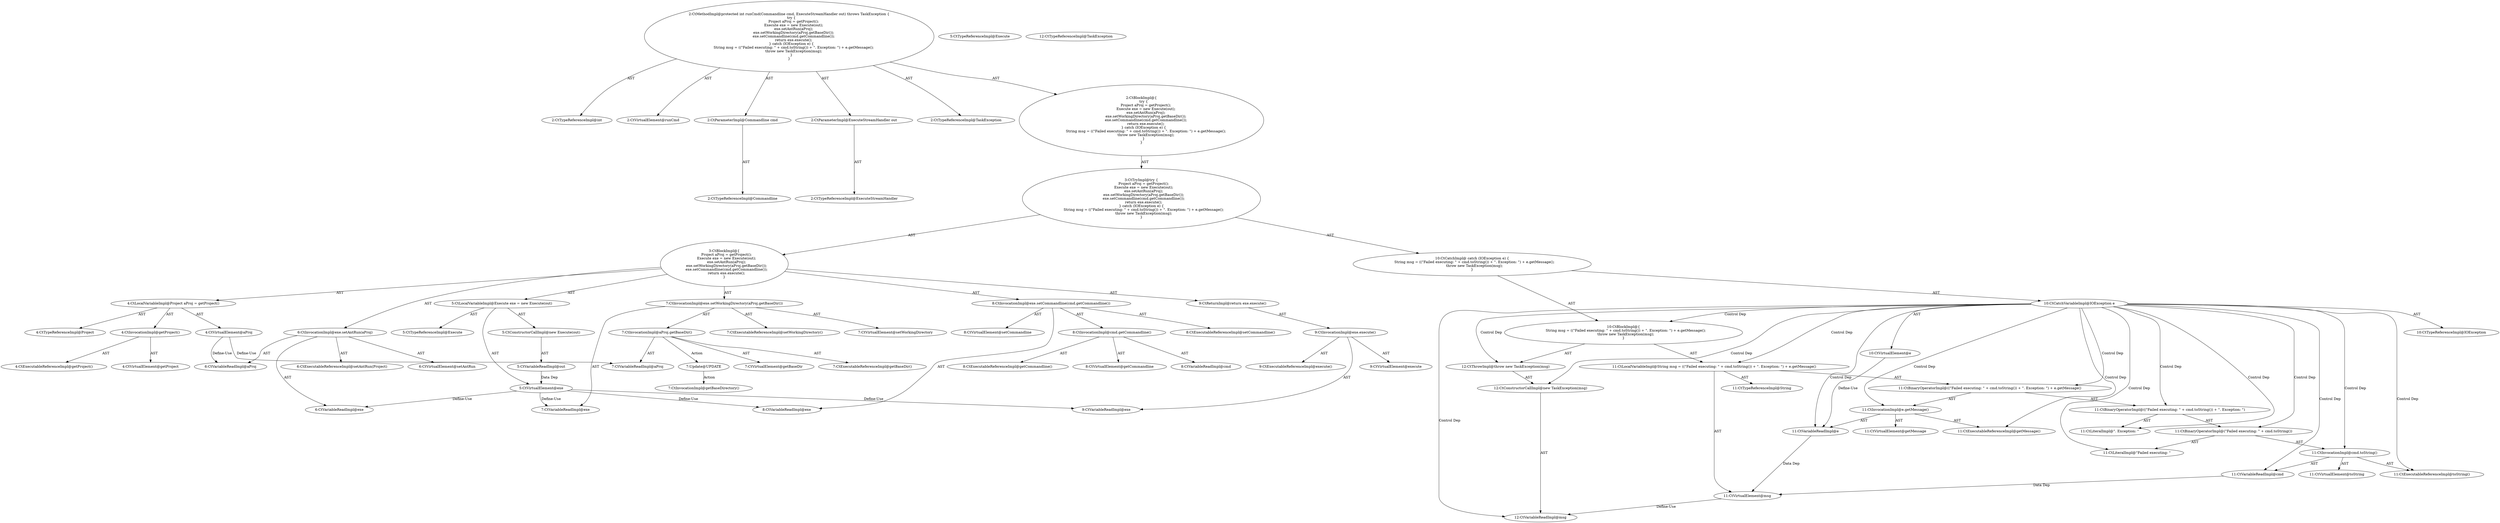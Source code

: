 digraph "runCmd#?,Commandline,ExecuteStreamHandler" {
0 [label="2:CtTypeReferenceImpl@int" shape=ellipse]
1 [label="2:CtVirtualElement@runCmd" shape=ellipse]
2 [label="2:CtParameterImpl@Commandline cmd" shape=ellipse]
3 [label="2:CtTypeReferenceImpl@Commandline" shape=ellipse]
4 [label="2:CtParameterImpl@ExecuteStreamHandler out" shape=ellipse]
5 [label="2:CtTypeReferenceImpl@ExecuteStreamHandler" shape=ellipse]
6 [label="2:CtTypeReferenceImpl@TaskException" shape=ellipse]
7 [label="4:CtTypeReferenceImpl@Project" shape=ellipse]
8 [label="4:CtExecutableReferenceImpl@getProject()" shape=ellipse]
9 [label="4:CtVirtualElement@getProject" shape=ellipse]
10 [label="4:CtInvocationImpl@getProject()" shape=ellipse]
11 [label="4:CtVirtualElement@aProj" shape=ellipse]
12 [label="4:CtLocalVariableImpl@Project aProj = getProject()" shape=ellipse]
13 [label="5:CtTypeReferenceImpl@Execute" shape=ellipse]
14 [label="5:CtTypeReferenceImpl@Execute" shape=ellipse]
15 [label="5:CtVariableReadImpl@out" shape=ellipse]
16 [label="5:CtConstructorCallImpl@new Execute(out)" shape=ellipse]
17 [label="5:CtVirtualElement@exe" shape=ellipse]
18 [label="5:CtLocalVariableImpl@Execute exe = new Execute(out)" shape=ellipse]
19 [label="6:CtExecutableReferenceImpl@setAntRun(Project)" shape=ellipse]
20 [label="6:CtVirtualElement@setAntRun" shape=ellipse]
21 [label="6:CtVariableReadImpl@exe" shape=ellipse]
22 [label="6:CtVariableReadImpl@aProj" shape=ellipse]
23 [label="6:CtInvocationImpl@exe.setAntRun(aProj)" shape=ellipse]
24 [label="7:CtExecutableReferenceImpl@setWorkingDirectory()" shape=ellipse]
25 [label="7:CtVirtualElement@setWorkingDirectory" shape=ellipse]
26 [label="7:CtVariableReadImpl@exe" shape=ellipse]
27 [label="7:CtExecutableReferenceImpl@getBaseDir()" shape=ellipse]
28 [label="7:CtVirtualElement@getBaseDir" shape=ellipse]
29 [label="7:CtVariableReadImpl@aProj" shape=ellipse]
30 [label="7:CtInvocationImpl@aProj.getBaseDir()" shape=ellipse]
31 [label="7:CtInvocationImpl@exe.setWorkingDirectory(aProj.getBaseDir())" shape=ellipse]
32 [label="8:CtExecutableReferenceImpl@setCommandline()" shape=ellipse]
33 [label="8:CtVirtualElement@setCommandline" shape=ellipse]
34 [label="8:CtVariableReadImpl@exe" shape=ellipse]
35 [label="8:CtExecutableReferenceImpl@getCommandline()" shape=ellipse]
36 [label="8:CtVirtualElement@getCommandline" shape=ellipse]
37 [label="8:CtVariableReadImpl@cmd" shape=ellipse]
38 [label="8:CtInvocationImpl@cmd.getCommandline()" shape=ellipse]
39 [label="8:CtInvocationImpl@exe.setCommandline(cmd.getCommandline())" shape=ellipse]
40 [label="9:CtExecutableReferenceImpl@execute()" shape=ellipse]
41 [label="9:CtVirtualElement@execute" shape=ellipse]
42 [label="9:CtVariableReadImpl@exe" shape=ellipse]
43 [label="9:CtInvocationImpl@exe.execute()" shape=ellipse]
44 [label="9:CtReturnImpl@return exe.execute()" shape=ellipse]
45 [label="3:CtBlockImpl@\{
    Project aProj = getProject();
    Execute exe = new Execute(out);
    exe.setAntRun(aProj);
    exe.setWorkingDirectory(aProj.getBaseDir());
    exe.setCommandline(cmd.getCommandline());
    return exe.execute();
\}" shape=ellipse]
46 [label="10:CtVirtualElement@e" shape=ellipse]
47 [label="10:CtTypeReferenceImpl@IOException" shape=ellipse]
48 [label="10:CtCatchVariableImpl@IOException e" shape=ellipse]
49 [label="11:CtTypeReferenceImpl@String" shape=ellipse]
50 [label="11:CtLiteralImpl@\"Failed executing: \"" shape=ellipse]
51 [label="11:CtExecutableReferenceImpl@toString()" shape=ellipse]
52 [label="11:CtVirtualElement@toString" shape=ellipse]
53 [label="11:CtVariableReadImpl@cmd" shape=ellipse]
54 [label="11:CtInvocationImpl@cmd.toString()" shape=ellipse]
55 [label="11:CtBinaryOperatorImpl@(\"Failed executing: \" + cmd.toString())" shape=ellipse]
56 [label="11:CtLiteralImpl@\". Exception: \"" shape=ellipse]
57 [label="11:CtBinaryOperatorImpl@((\"Failed executing: \" + cmd.toString()) + \". Exception: \")" shape=ellipse]
58 [label="11:CtExecutableReferenceImpl@getMessage()" shape=ellipse]
59 [label="11:CtVirtualElement@getMessage" shape=ellipse]
60 [label="11:CtVariableReadImpl@e" shape=ellipse]
61 [label="11:CtInvocationImpl@e.getMessage()" shape=ellipse]
62 [label="11:CtBinaryOperatorImpl@((\"Failed executing: \" + cmd.toString()) + \". Exception: \") + e.getMessage()" shape=ellipse]
63 [label="11:CtVirtualElement@msg" shape=ellipse]
64 [label="11:CtLocalVariableImpl@String msg = ((\"Failed executing: \" + cmd.toString()) + \". Exception: \") + e.getMessage()" shape=ellipse]
65 [label="12:CtTypeReferenceImpl@TaskException" shape=ellipse]
66 [label="12:CtVariableReadImpl@msg" shape=ellipse]
67 [label="12:CtConstructorCallImpl@new TaskException(msg)" shape=ellipse]
68 [label="12:CtThrowImpl@throw new TaskException(msg)" shape=ellipse]
69 [label="10:CtBlockImpl@\{
    String msg = ((\"Failed executing: \" + cmd.toString()) + \". Exception: \") + e.getMessage();
    throw new TaskException(msg);
\}" shape=ellipse]
70 [label="10:CtCatchImpl@ catch (IOException e) \{
    String msg = ((\"Failed executing: \" + cmd.toString()) + \". Exception: \") + e.getMessage();
    throw new TaskException(msg);
\}" shape=ellipse]
71 [label="3:CtTryImpl@try \{
    Project aProj = getProject();
    Execute exe = new Execute(out);
    exe.setAntRun(aProj);
    exe.setWorkingDirectory(aProj.getBaseDir());
    exe.setCommandline(cmd.getCommandline());
    return exe.execute();
\} catch (IOException e) \{
    String msg = ((\"Failed executing: \" + cmd.toString()) + \". Exception: \") + e.getMessage();
    throw new TaskException(msg);
\}" shape=ellipse]
72 [label="2:CtBlockImpl@\{
    try \{
        Project aProj = getProject();
        Execute exe = new Execute(out);
        exe.setAntRun(aProj);
        exe.setWorkingDirectory(aProj.getBaseDir());
        exe.setCommandline(cmd.getCommandline());
        return exe.execute();
    \} catch (IOException e) \{
        String msg = ((\"Failed executing: \" + cmd.toString()) + \". Exception: \") + e.getMessage();
        throw new TaskException(msg);
    \}
\}" shape=ellipse]
73 [label="2:CtMethodImpl@protected int runCmd(Commandline cmd, ExecuteStreamHandler out) throws TaskException \{
    try \{
        Project aProj = getProject();
        Execute exe = new Execute(out);
        exe.setAntRun(aProj);
        exe.setWorkingDirectory(aProj.getBaseDir());
        exe.setCommandline(cmd.getCommandline());
        return exe.execute();
    \} catch (IOException e) \{
        String msg = ((\"Failed executing: \" + cmd.toString()) + \". Exception: \") + e.getMessage();
        throw new TaskException(msg);
    \}
\}" shape=ellipse]
74 [label="7:Update@UPDATE" shape=ellipse]
75 [label="7:CtInvocationImpl@getBaseDirectory()" shape=ellipse]
2 -> 3 [label="AST"];
4 -> 5 [label="AST"];
10 -> 9 [label="AST"];
10 -> 8 [label="AST"];
11 -> 22 [label="Define-Use"];
11 -> 29 [label="Define-Use"];
12 -> 11 [label="AST"];
12 -> 7 [label="AST"];
12 -> 10 [label="AST"];
15 -> 17 [label="Data Dep"];
16 -> 15 [label="AST"];
17 -> 21 [label="Define-Use"];
17 -> 26 [label="Define-Use"];
17 -> 34 [label="Define-Use"];
17 -> 42 [label="Define-Use"];
18 -> 17 [label="AST"];
18 -> 13 [label="AST"];
18 -> 16 [label="AST"];
23 -> 20 [label="AST"];
23 -> 21 [label="AST"];
23 -> 19 [label="AST"];
23 -> 22 [label="AST"];
30 -> 28 [label="AST"];
30 -> 29 [label="AST"];
30 -> 27 [label="AST"];
30 -> 74 [label="Action"];
31 -> 25 [label="AST"];
31 -> 26 [label="AST"];
31 -> 24 [label="AST"];
31 -> 30 [label="AST"];
38 -> 36 [label="AST"];
38 -> 37 [label="AST"];
38 -> 35 [label="AST"];
39 -> 33 [label="AST"];
39 -> 34 [label="AST"];
39 -> 32 [label="AST"];
39 -> 38 [label="AST"];
43 -> 41 [label="AST"];
43 -> 42 [label="AST"];
43 -> 40 [label="AST"];
44 -> 43 [label="AST"];
45 -> 12 [label="AST"];
45 -> 18 [label="AST"];
45 -> 23 [label="AST"];
45 -> 31 [label="AST"];
45 -> 39 [label="AST"];
45 -> 44 [label="AST"];
46 -> 60 [label="Define-Use"];
48 -> 46 [label="AST"];
48 -> 47 [label="AST"];
48 -> 69 [label="Control Dep"];
48 -> 64 [label="Control Dep"];
48 -> 62 [label="Control Dep"];
48 -> 57 [label="Control Dep"];
48 -> 55 [label="Control Dep"];
48 -> 50 [label="Control Dep"];
48 -> 54 [label="Control Dep"];
48 -> 51 [label="Control Dep"];
48 -> 53 [label="Control Dep"];
48 -> 56 [label="Control Dep"];
48 -> 61 [label="Control Dep"];
48 -> 58 [label="Control Dep"];
48 -> 60 [label="Control Dep"];
48 -> 68 [label="Control Dep"];
48 -> 67 [label="Control Dep"];
48 -> 66 [label="Control Dep"];
53 -> 63 [label="Data Dep"];
54 -> 52 [label="AST"];
54 -> 53 [label="AST"];
54 -> 51 [label="AST"];
55 -> 50 [label="AST"];
55 -> 54 [label="AST"];
57 -> 55 [label="AST"];
57 -> 56 [label="AST"];
60 -> 63 [label="Data Dep"];
61 -> 59 [label="AST"];
61 -> 60 [label="AST"];
61 -> 58 [label="AST"];
62 -> 57 [label="AST"];
62 -> 61 [label="AST"];
63 -> 66 [label="Define-Use"];
64 -> 63 [label="AST"];
64 -> 49 [label="AST"];
64 -> 62 [label="AST"];
67 -> 66 [label="AST"];
68 -> 67 [label="AST"];
69 -> 64 [label="AST"];
69 -> 68 [label="AST"];
70 -> 48 [label="AST"];
70 -> 69 [label="AST"];
71 -> 45 [label="AST"];
71 -> 70 [label="AST"];
72 -> 71 [label="AST"];
73 -> 1 [label="AST"];
73 -> 0 [label="AST"];
73 -> 2 [label="AST"];
73 -> 4 [label="AST"];
73 -> 6 [label="AST"];
73 -> 72 [label="AST"];
74 -> 75 [label="Action"];
}